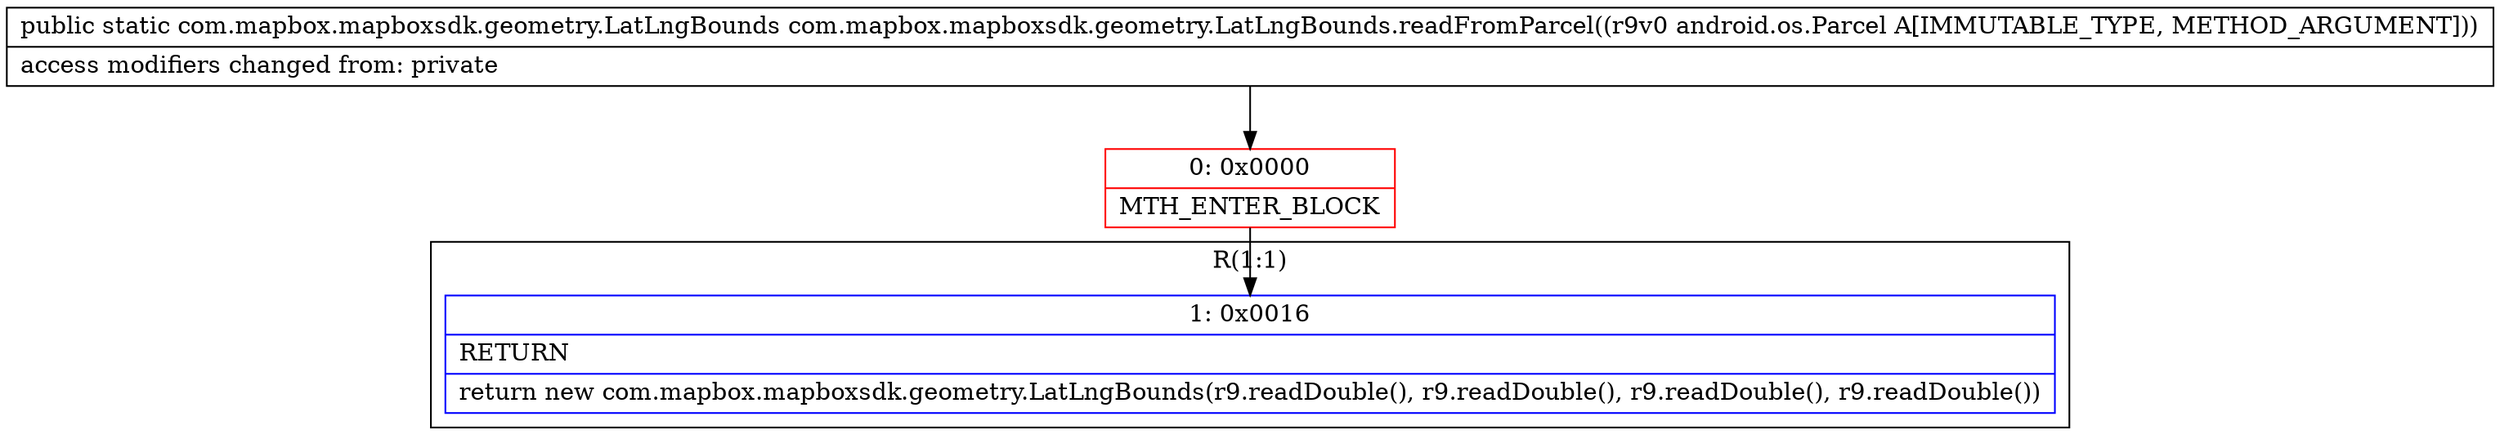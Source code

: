 digraph "CFG forcom.mapbox.mapboxsdk.geometry.LatLngBounds.readFromParcel(Landroid\/os\/Parcel;)Lcom\/mapbox\/mapboxsdk\/geometry\/LatLngBounds;" {
subgraph cluster_Region_1124166254 {
label = "R(1:1)";
node [shape=record,color=blue];
Node_1 [shape=record,label="{1\:\ 0x0016|RETURN\l|return new com.mapbox.mapboxsdk.geometry.LatLngBounds(r9.readDouble(), r9.readDouble(), r9.readDouble(), r9.readDouble())\l}"];
}
Node_0 [shape=record,color=red,label="{0\:\ 0x0000|MTH_ENTER_BLOCK\l}"];
MethodNode[shape=record,label="{public static com.mapbox.mapboxsdk.geometry.LatLngBounds com.mapbox.mapboxsdk.geometry.LatLngBounds.readFromParcel((r9v0 android.os.Parcel A[IMMUTABLE_TYPE, METHOD_ARGUMENT]))  | access modifiers changed from: private\l}"];
MethodNode -> Node_0;
Node_0 -> Node_1;
}

